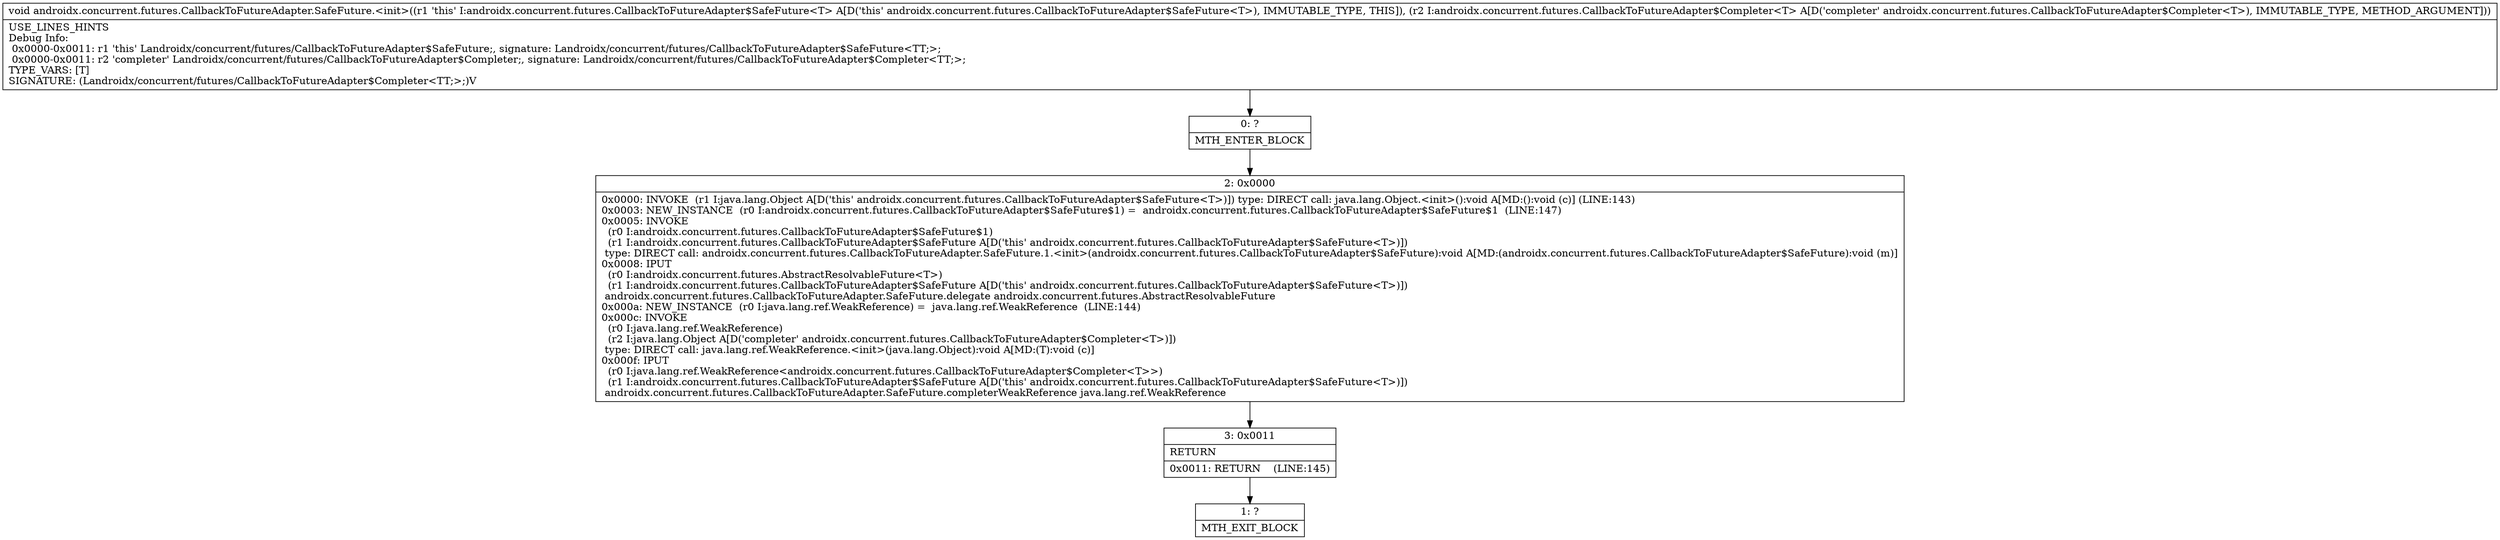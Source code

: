 digraph "CFG forandroidx.concurrent.futures.CallbackToFutureAdapter.SafeFuture.\<init\>(Landroidx\/concurrent\/futures\/CallbackToFutureAdapter$Completer;)V" {
Node_0 [shape=record,label="{0\:\ ?|MTH_ENTER_BLOCK\l}"];
Node_2 [shape=record,label="{2\:\ 0x0000|0x0000: INVOKE  (r1 I:java.lang.Object A[D('this' androidx.concurrent.futures.CallbackToFutureAdapter$SafeFuture\<T\>)]) type: DIRECT call: java.lang.Object.\<init\>():void A[MD:():void (c)] (LINE:143)\l0x0003: NEW_INSTANCE  (r0 I:androidx.concurrent.futures.CallbackToFutureAdapter$SafeFuture$1) =  androidx.concurrent.futures.CallbackToFutureAdapter$SafeFuture$1  (LINE:147)\l0x0005: INVOKE  \l  (r0 I:androidx.concurrent.futures.CallbackToFutureAdapter$SafeFuture$1)\l  (r1 I:androidx.concurrent.futures.CallbackToFutureAdapter$SafeFuture A[D('this' androidx.concurrent.futures.CallbackToFutureAdapter$SafeFuture\<T\>)])\l type: DIRECT call: androidx.concurrent.futures.CallbackToFutureAdapter.SafeFuture.1.\<init\>(androidx.concurrent.futures.CallbackToFutureAdapter$SafeFuture):void A[MD:(androidx.concurrent.futures.CallbackToFutureAdapter$SafeFuture):void (m)]\l0x0008: IPUT  \l  (r0 I:androidx.concurrent.futures.AbstractResolvableFuture\<T\>)\l  (r1 I:androidx.concurrent.futures.CallbackToFutureAdapter$SafeFuture A[D('this' androidx.concurrent.futures.CallbackToFutureAdapter$SafeFuture\<T\>)])\l androidx.concurrent.futures.CallbackToFutureAdapter.SafeFuture.delegate androidx.concurrent.futures.AbstractResolvableFuture \l0x000a: NEW_INSTANCE  (r0 I:java.lang.ref.WeakReference) =  java.lang.ref.WeakReference  (LINE:144)\l0x000c: INVOKE  \l  (r0 I:java.lang.ref.WeakReference)\l  (r2 I:java.lang.Object A[D('completer' androidx.concurrent.futures.CallbackToFutureAdapter$Completer\<T\>)])\l type: DIRECT call: java.lang.ref.WeakReference.\<init\>(java.lang.Object):void A[MD:(T):void (c)]\l0x000f: IPUT  \l  (r0 I:java.lang.ref.WeakReference\<androidx.concurrent.futures.CallbackToFutureAdapter$Completer\<T\>\>)\l  (r1 I:androidx.concurrent.futures.CallbackToFutureAdapter$SafeFuture A[D('this' androidx.concurrent.futures.CallbackToFutureAdapter$SafeFuture\<T\>)])\l androidx.concurrent.futures.CallbackToFutureAdapter.SafeFuture.completerWeakReference java.lang.ref.WeakReference \l}"];
Node_3 [shape=record,label="{3\:\ 0x0011|RETURN\l|0x0011: RETURN    (LINE:145)\l}"];
Node_1 [shape=record,label="{1\:\ ?|MTH_EXIT_BLOCK\l}"];
MethodNode[shape=record,label="{void androidx.concurrent.futures.CallbackToFutureAdapter.SafeFuture.\<init\>((r1 'this' I:androidx.concurrent.futures.CallbackToFutureAdapter$SafeFuture\<T\> A[D('this' androidx.concurrent.futures.CallbackToFutureAdapter$SafeFuture\<T\>), IMMUTABLE_TYPE, THIS]), (r2 I:androidx.concurrent.futures.CallbackToFutureAdapter$Completer\<T\> A[D('completer' androidx.concurrent.futures.CallbackToFutureAdapter$Completer\<T\>), IMMUTABLE_TYPE, METHOD_ARGUMENT]))  | USE_LINES_HINTS\lDebug Info:\l  0x0000\-0x0011: r1 'this' Landroidx\/concurrent\/futures\/CallbackToFutureAdapter$SafeFuture;, signature: Landroidx\/concurrent\/futures\/CallbackToFutureAdapter$SafeFuture\<TT;\>;\l  0x0000\-0x0011: r2 'completer' Landroidx\/concurrent\/futures\/CallbackToFutureAdapter$Completer;, signature: Landroidx\/concurrent\/futures\/CallbackToFutureAdapter$Completer\<TT;\>;\lTYPE_VARS: [T]\lSIGNATURE: (Landroidx\/concurrent\/futures\/CallbackToFutureAdapter$Completer\<TT;\>;)V\l}"];
MethodNode -> Node_0;Node_0 -> Node_2;
Node_2 -> Node_3;
Node_3 -> Node_1;
}

